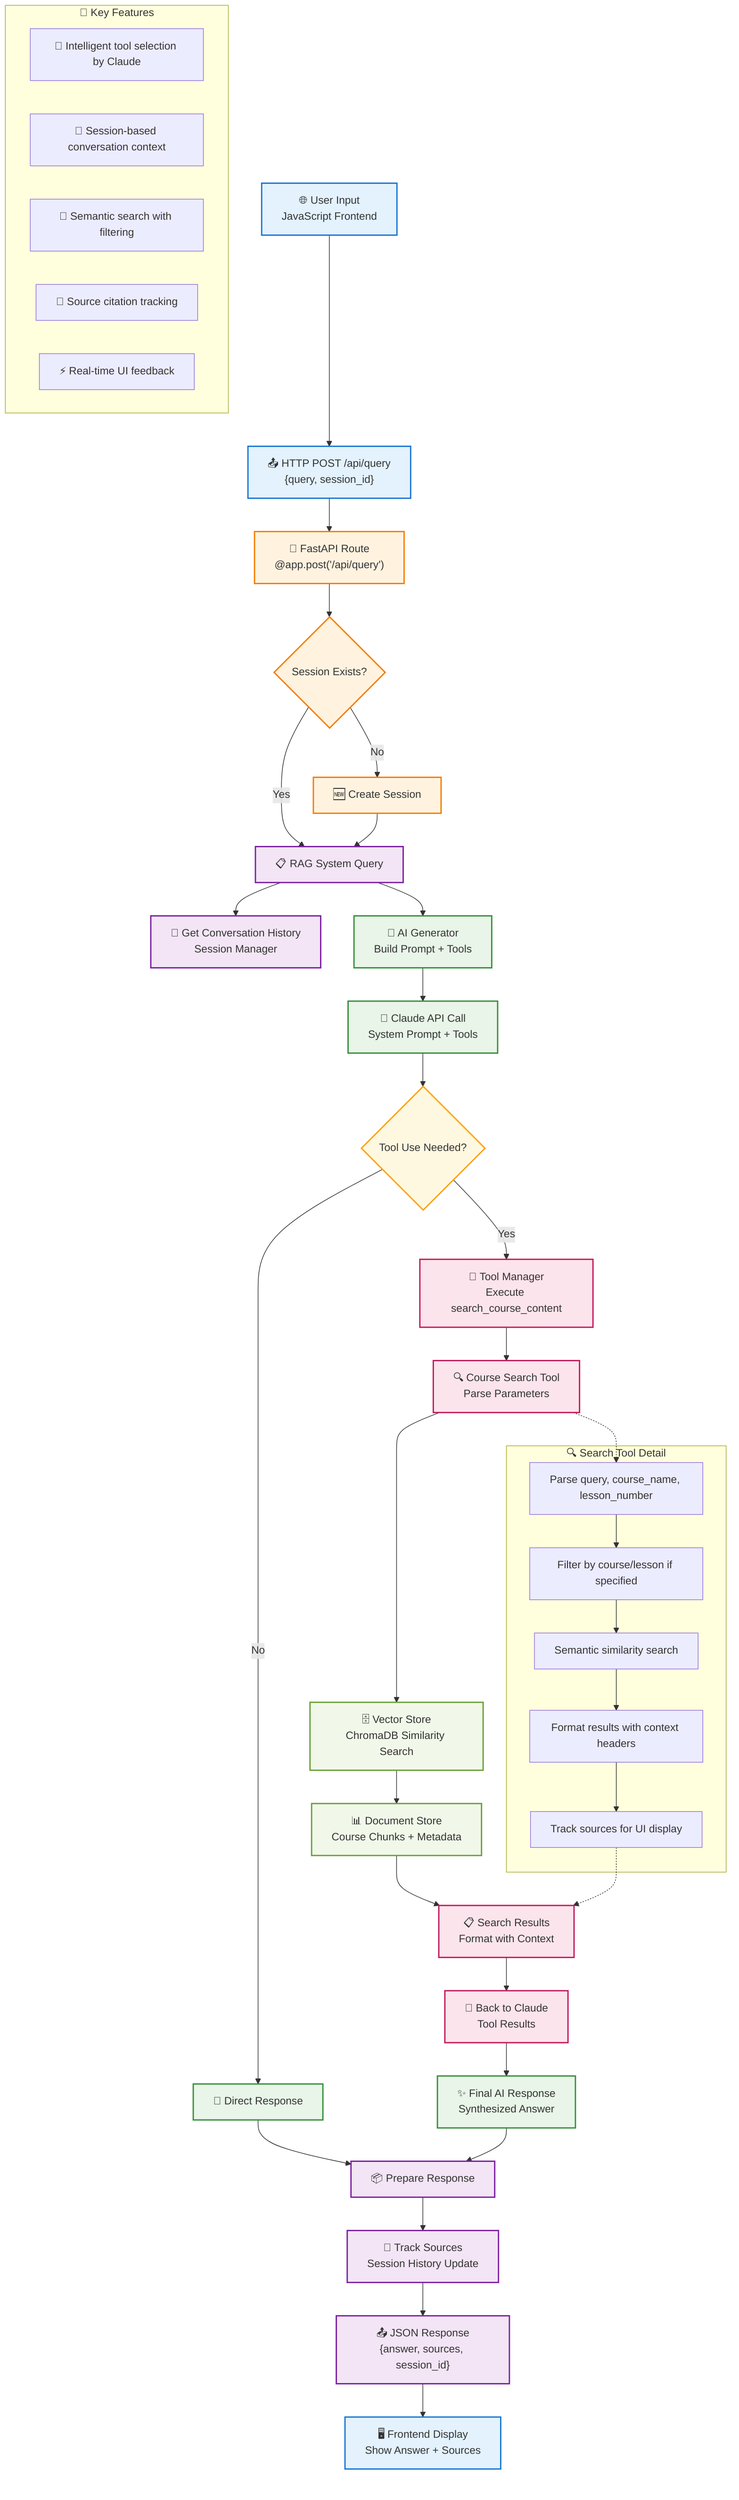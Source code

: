 graph TD
    %% Frontend Layer
    A["🌐 User Input<br/>JavaScript Frontend"] --> B["📤 HTTP POST /api/query<br/>{query, session_id}"]
    
    %% Backend Entry Point
    B --> C["🚀 FastAPI Route<br/>@app.post('/api/query')"]
    C --> D{"Session Exists?"}
    D -->|No| E["🆕 Create Session"]
    D -->|Yes| F["📋 RAG System Query"]
    E --> F
    
    %% RAG System Core
    F --> G["📜 Get Conversation History<br/>Session Manager"]
    F --> H["🤖 AI Generator<br/>Build Prompt + Tools"]
    
    %% AI Processing
    H --> I["🧠 Claude API Call<br/>System Prompt + Tools"]
    I --> J{"Tool Use Needed?"}
    
    %% Tool Decision Branch
    J -->|No| K["💬 Direct Response"]
    J -->|Yes| L["🔧 Tool Manager<br/>Execute search_course_content"]
    
    %% Search Flow
    L --> M["🔍 Course Search Tool<br/>Parse Parameters"]
    M --> N["🗄️ Vector Store<br/>ChromaDB Similarity Search"]
    N --> O["📊 Document Store<br/>Course Chunks + Metadata"]
    
    %% Results Flow
    O --> P["📋 Search Results<br/>Format with Context"]
    P --> Q["🔄 Back to Claude<br/>Tool Results"]
    Q --> R["✨ Final AI Response<br/>Synthesized Answer"]
    
    %% Response Assembly
    K --> S["📦 Prepare Response"]
    R --> S
    S --> T["📝 Track Sources<br/>Session History Update"]
    T --> U["📤 JSON Response<br/>{answer, sources, session_id}"]
    
    %% Frontend Display
    U --> V["🖥️ Frontend Display<br/>Show Answer + Sources"]
    
    %% Styling
    classDef frontend fill:#e3f2fd,stroke:#1976d2,stroke-width:2px
    classDef api fill:#fff3e0,stroke:#f57c00,stroke-width:2px
    classDef rag fill:#f3e5f5,stroke:#7b1fa2,stroke-width:2px
    classDef ai fill:#e8f5e8,stroke:#388e3c,stroke-width:2px
    classDef tools fill:#fce4ec,stroke:#c2185b,stroke-width:2px
    classDef data fill:#f1f8e9,stroke:#689f38,stroke-width:2px
    classDef decision fill:#fff8e1,stroke:#ffa000,stroke-width:2px
    
    class A,B,V frontend
    class C,D,E api
    class F,G,S,T,U rag
    class H,I,K,R ai
    class J decision
    class L,M,P,Q tools
    class N,O data
    
    %% Subgraph for Tool Flow Detail
    subgraph "🔍 Search Tool Detail"
        M1[Parse query, course_name, lesson_number]
        M2[Filter by course/lesson if specified]
        M3[Semantic similarity search]
        M4[Format results with context headers]
        M5[Track sources for UI display]
        
        M1 --> M2 --> M3 --> M4 --> M5
    end
    
    M -.-> M1
    M5 -.-> P
    
    %% Key Features Annotation
    subgraph "🎯 Key Features"
        F1[🧠 Intelligent tool selection by Claude]
        F2[💾 Session-based conversation context]
        F3[🎯 Semantic search with filtering]
        F4[📖 Source citation tracking]
        F5[⚡ Real-time UI feedback]
    end